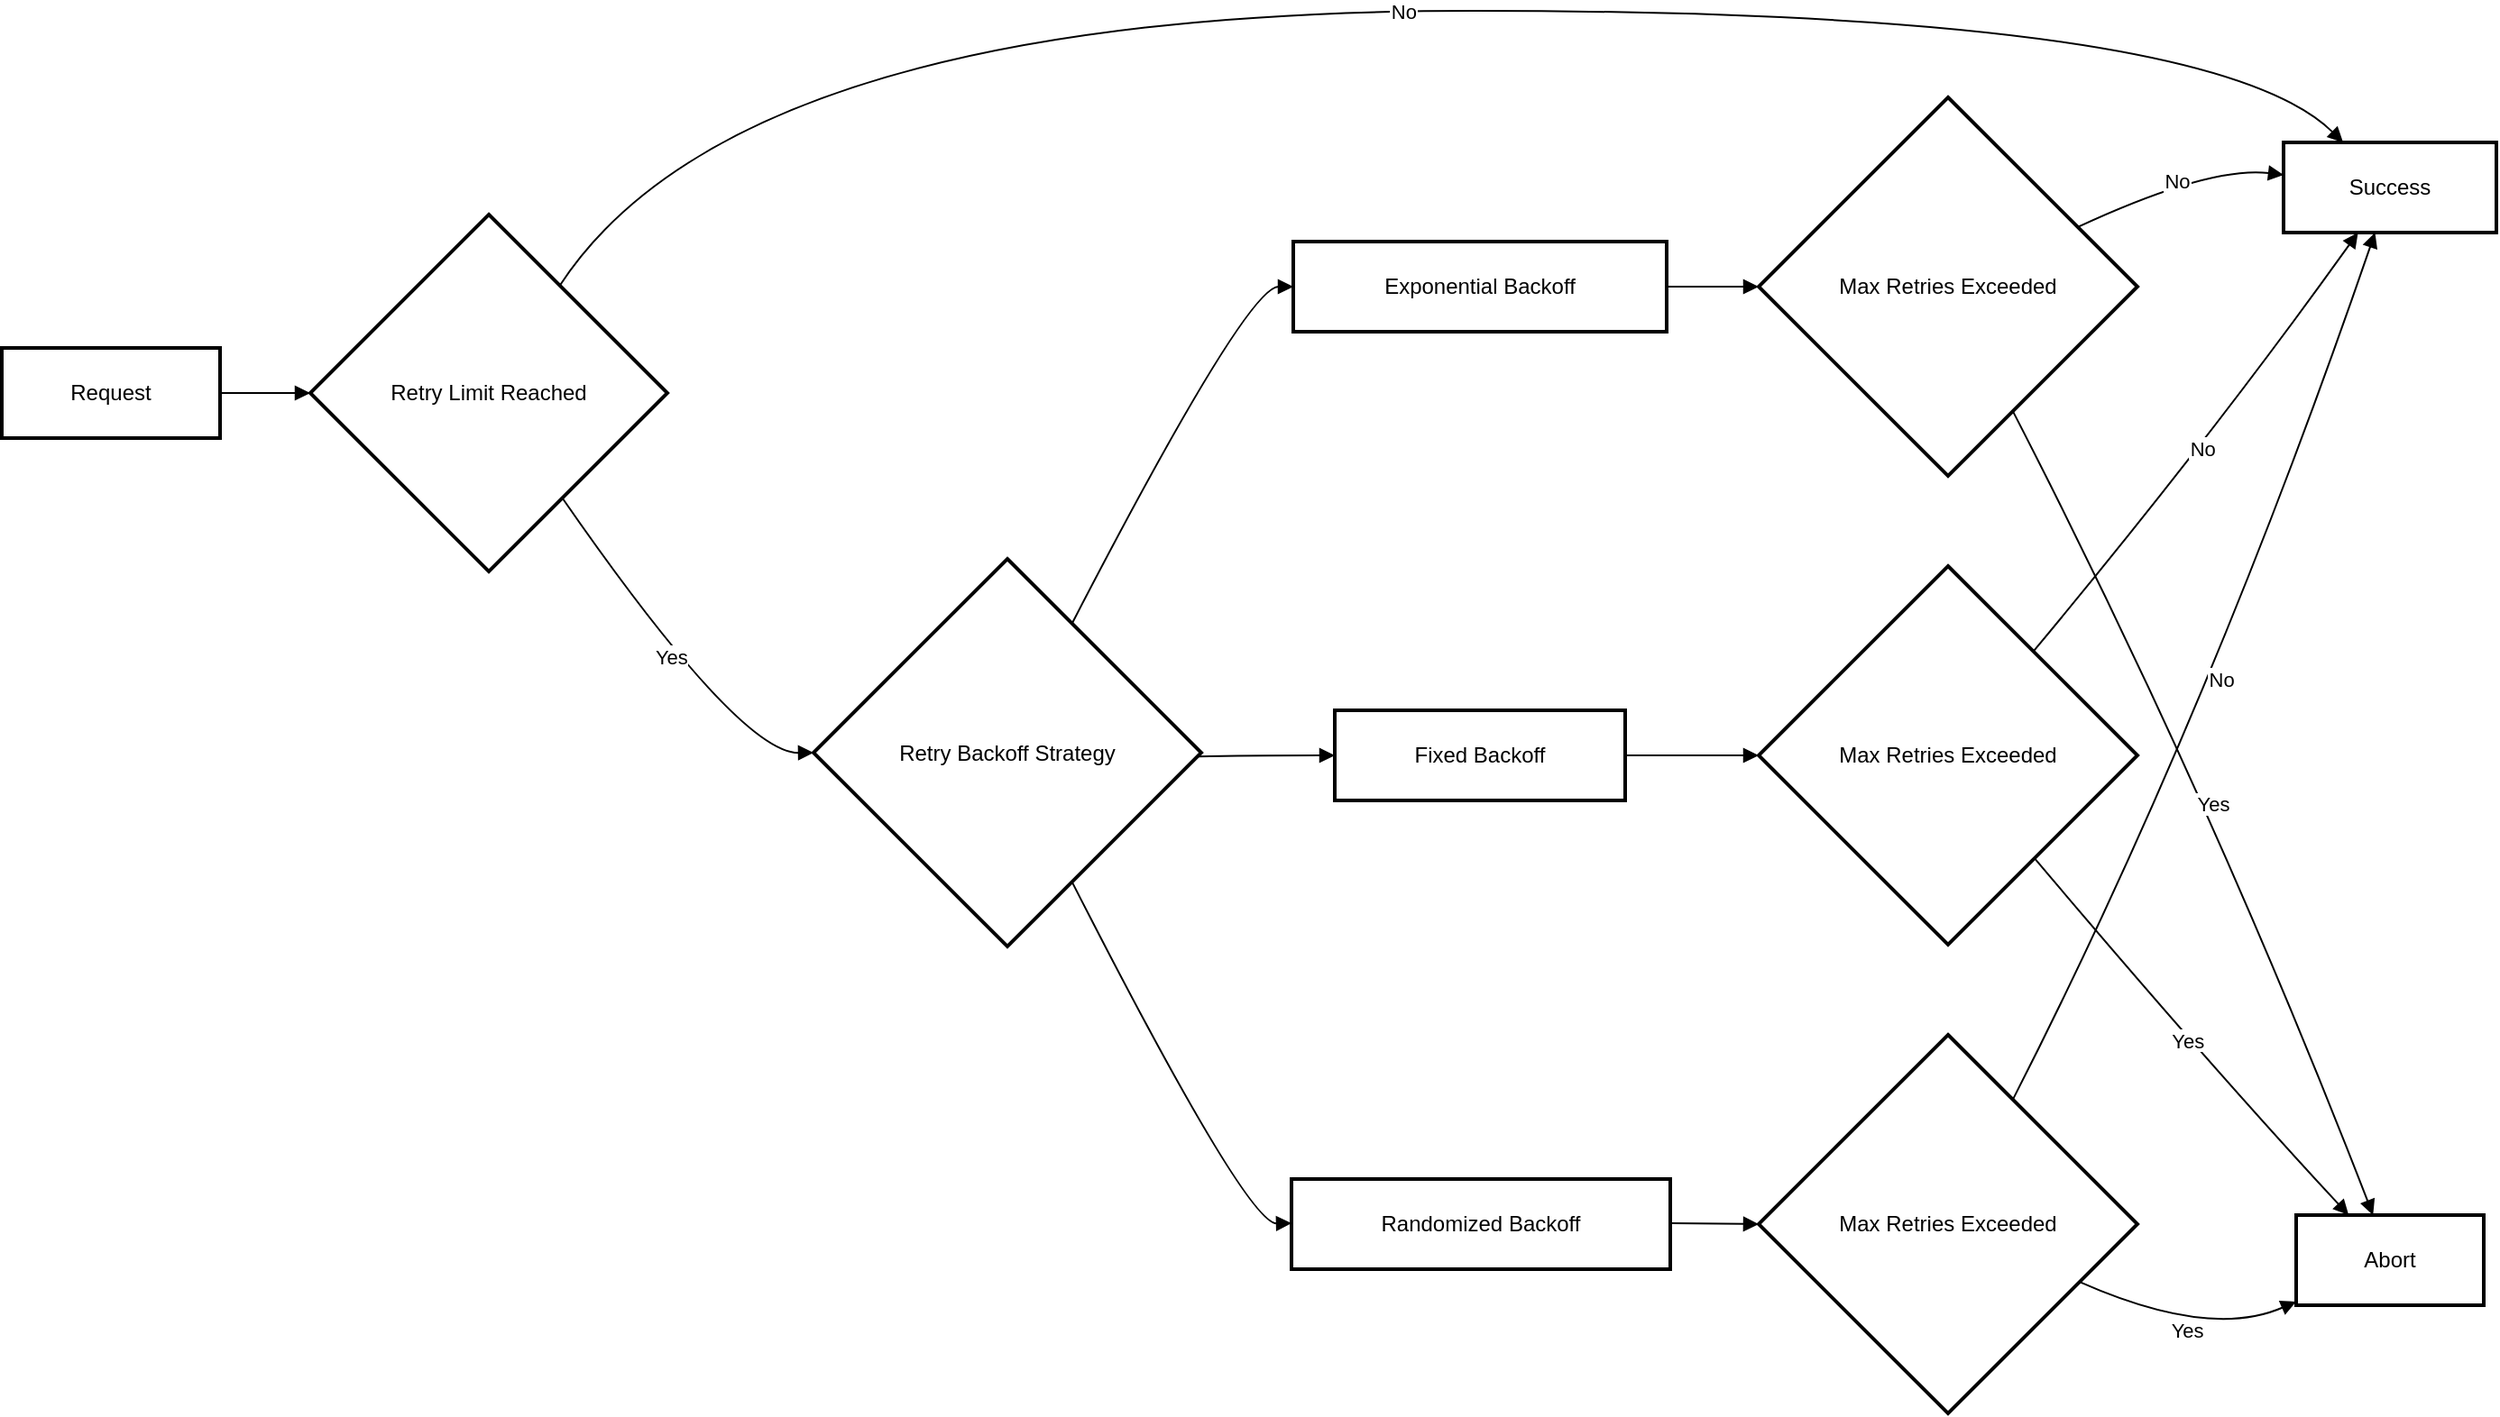 <mxfile version="24.8.0">
  <diagram name="Page-1" id="zY9YO9Ja653uQkwpCtfV">
    <mxGraphModel>
      <root>
        <mxCell id="0" />
        <mxCell id="1" parent="0" />
        <mxCell id="2" value="Request" style="whiteSpace=wrap;strokeWidth=2;" vertex="1" parent="1">
          <mxGeometry x="8" y="207" width="121" height="50" as="geometry" />
        </mxCell>
        <mxCell id="3" value="Retry Limit Reached" style="rhombus;strokeWidth=2;whiteSpace=wrap;" vertex="1" parent="1">
          <mxGeometry x="179" y="133" width="198" height="198" as="geometry" />
        </mxCell>
        <mxCell id="4" value="Success" style="whiteSpace=wrap;strokeWidth=2;" vertex="1" parent="1">
          <mxGeometry x="1273" y="93" width="118" height="50" as="geometry" />
        </mxCell>
        <mxCell id="5" value="Retry Backoff Strategy" style="rhombus;strokeWidth=2;whiteSpace=wrap;" vertex="1" parent="1">
          <mxGeometry x="458" y="324" width="215" height="215" as="geometry" />
        </mxCell>
        <mxCell id="6" value="Exponential Backoff" style="whiteSpace=wrap;strokeWidth=2;" vertex="1" parent="1">
          <mxGeometry x="724" y="148" width="207" height="50" as="geometry" />
        </mxCell>
        <mxCell id="7" value="Fixed Backoff" style="whiteSpace=wrap;strokeWidth=2;" vertex="1" parent="1">
          <mxGeometry x="747" y="408" width="161" height="50" as="geometry" />
        </mxCell>
        <mxCell id="8" value="Randomized Backoff" style="whiteSpace=wrap;strokeWidth=2;" vertex="1" parent="1">
          <mxGeometry x="723" y="668" width="210" height="50" as="geometry" />
        </mxCell>
        <mxCell id="9" value="Max Retries Exceeded" style="rhombus;strokeWidth=2;whiteSpace=wrap;" vertex="1" parent="1">
          <mxGeometry x="982" y="68" width="210" height="210" as="geometry" />
        </mxCell>
        <mxCell id="10" value="Abort" style="whiteSpace=wrap;strokeWidth=2;" vertex="1" parent="1">
          <mxGeometry x="1280" y="688" width="104" height="50" as="geometry" />
        </mxCell>
        <mxCell id="11" value="Max Retries Exceeded" style="rhombus;strokeWidth=2;whiteSpace=wrap;" vertex="1" parent="1">
          <mxGeometry x="982" y="328" width="210" height="210" as="geometry" />
        </mxCell>
        <mxCell id="12" value="Max Retries Exceeded" style="rhombus;strokeWidth=2;whiteSpace=wrap;" vertex="1" parent="1">
          <mxGeometry x="982" y="588" width="210" height="210" as="geometry" />
        </mxCell>
        <mxCell id="13" value="" style="curved=1;startArrow=none;endArrow=block;exitX=1;exitY=0.5;entryX=0;entryY=0.5;" edge="1" parent="1" source="2" target="3">
          <mxGeometry relative="1" as="geometry">
            <Array as="points" />
          </mxGeometry>
        </mxCell>
        <mxCell id="14" value="No" style="curved=1;startArrow=none;endArrow=block;exitX=0.83;exitY=0;entryX=0.28;entryY=0;" edge="1" parent="1" source="3" target="4">
          <mxGeometry relative="1" as="geometry">
            <Array as="points">
              <mxPoint x="417" y="20" />
              <mxPoint x="1232" y="20" />
            </Array>
          </mxGeometry>
        </mxCell>
        <mxCell id="15" value="Yes" style="curved=1;startArrow=none;endArrow=block;exitX=0.85;exitY=1;entryX=0;entryY=0.5;" edge="1" parent="1" source="3" target="5">
          <mxGeometry relative="1" as="geometry">
            <Array as="points">
              <mxPoint x="417" y="432" />
            </Array>
          </mxGeometry>
        </mxCell>
        <mxCell id="16" value="" style="curved=1;startArrow=none;endArrow=block;exitX=0.75;exitY=0;entryX=0;entryY=0.5;" edge="1" parent="1" source="5" target="6">
          <mxGeometry relative="1" as="geometry">
            <Array as="points">
              <mxPoint x="698" y="173" />
            </Array>
          </mxGeometry>
        </mxCell>
        <mxCell id="17" value="" style="curved=1;startArrow=none;endArrow=block;exitX=1;exitY=0.51;entryX=0;entryY=0.5;" edge="1" parent="1" source="5" target="7">
          <mxGeometry relative="1" as="geometry">
            <Array as="points">
              <mxPoint x="698" y="433" />
            </Array>
          </mxGeometry>
        </mxCell>
        <mxCell id="18" value="" style="curved=1;startArrow=none;endArrow=block;exitX=0.75;exitY=1;entryX=0;entryY=0.49;" edge="1" parent="1" source="5" target="8">
          <mxGeometry relative="1" as="geometry">
            <Array as="points">
              <mxPoint x="698" y="693" />
            </Array>
          </mxGeometry>
        </mxCell>
        <mxCell id="19" value="" style="curved=1;startArrow=none;endArrow=block;exitX=1;exitY=0.5;entryX=0;entryY=0.5;" edge="1" parent="1" source="6" target="9">
          <mxGeometry relative="1" as="geometry">
            <Array as="points" />
          </mxGeometry>
        </mxCell>
        <mxCell id="20" value="No" style="curved=1;startArrow=none;endArrow=block;exitX=1;exitY=0.27;entryX=0;entryY=0.36;" edge="1" parent="1" source="9" target="4">
          <mxGeometry relative="1" as="geometry">
            <Array as="points">
              <mxPoint x="1232" y="106" />
            </Array>
          </mxGeometry>
        </mxCell>
        <mxCell id="21" value="Yes" style="curved=1;startArrow=none;endArrow=block;exitX=0.76;exitY=1;entryX=0.41;entryY=0;" edge="1" parent="1" source="9" target="10">
          <mxGeometry relative="1" as="geometry">
            <Array as="points">
              <mxPoint x="1232" y="454" />
            </Array>
          </mxGeometry>
        </mxCell>
        <mxCell id="22" value="" style="curved=1;startArrow=none;endArrow=block;exitX=1;exitY=0.5;entryX=0;entryY=0.5;" edge="1" parent="1" source="7" target="11">
          <mxGeometry relative="1" as="geometry">
            <Array as="points" />
          </mxGeometry>
        </mxCell>
        <mxCell id="23" value="No" style="curved=1;startArrow=none;endArrow=block;exitX=0.91;exitY=0;entryX=0.35;entryY=1;" edge="1" parent="1" source="11" target="4">
          <mxGeometry relative="1" as="geometry">
            <Array as="points">
              <mxPoint x="1232" y="258" />
            </Array>
          </mxGeometry>
        </mxCell>
        <mxCell id="24" value="Yes" style="curved=1;startArrow=none;endArrow=block;exitX=0.92;exitY=1;entryX=0.28;entryY=0;" edge="1" parent="1" source="11" target="10">
          <mxGeometry relative="1" as="geometry">
            <Array as="points">
              <mxPoint x="1232" y="605" />
            </Array>
          </mxGeometry>
        </mxCell>
        <mxCell id="25" value="" style="curved=1;startArrow=none;endArrow=block;exitX=1;exitY=0.49;entryX=0;entryY=0.5;" edge="1" parent="1" source="8" target="12">
          <mxGeometry relative="1" as="geometry">
            <Array as="points" />
          </mxGeometry>
        </mxCell>
        <mxCell id="26" value="No" style="curved=1;startArrow=none;endArrow=block;exitX=0.76;exitY=0;entryX=0.43;entryY=1;" edge="1" parent="1" source="12" target="4">
          <mxGeometry relative="1" as="geometry">
            <Array as="points">
              <mxPoint x="1232" y="410" />
            </Array>
          </mxGeometry>
        </mxCell>
        <mxCell id="27" value="Yes" style="curved=1;startArrow=none;endArrow=block;exitX=1;exitY=0.72;entryX=0;entryY=0.96;" edge="1" parent="1" source="12" target="10">
          <mxGeometry relative="1" as="geometry">
            <Array as="points">
              <mxPoint x="1232" y="757" />
            </Array>
          </mxGeometry>
        </mxCell>
      </root>
    </mxGraphModel>
  </diagram>
</mxfile>

